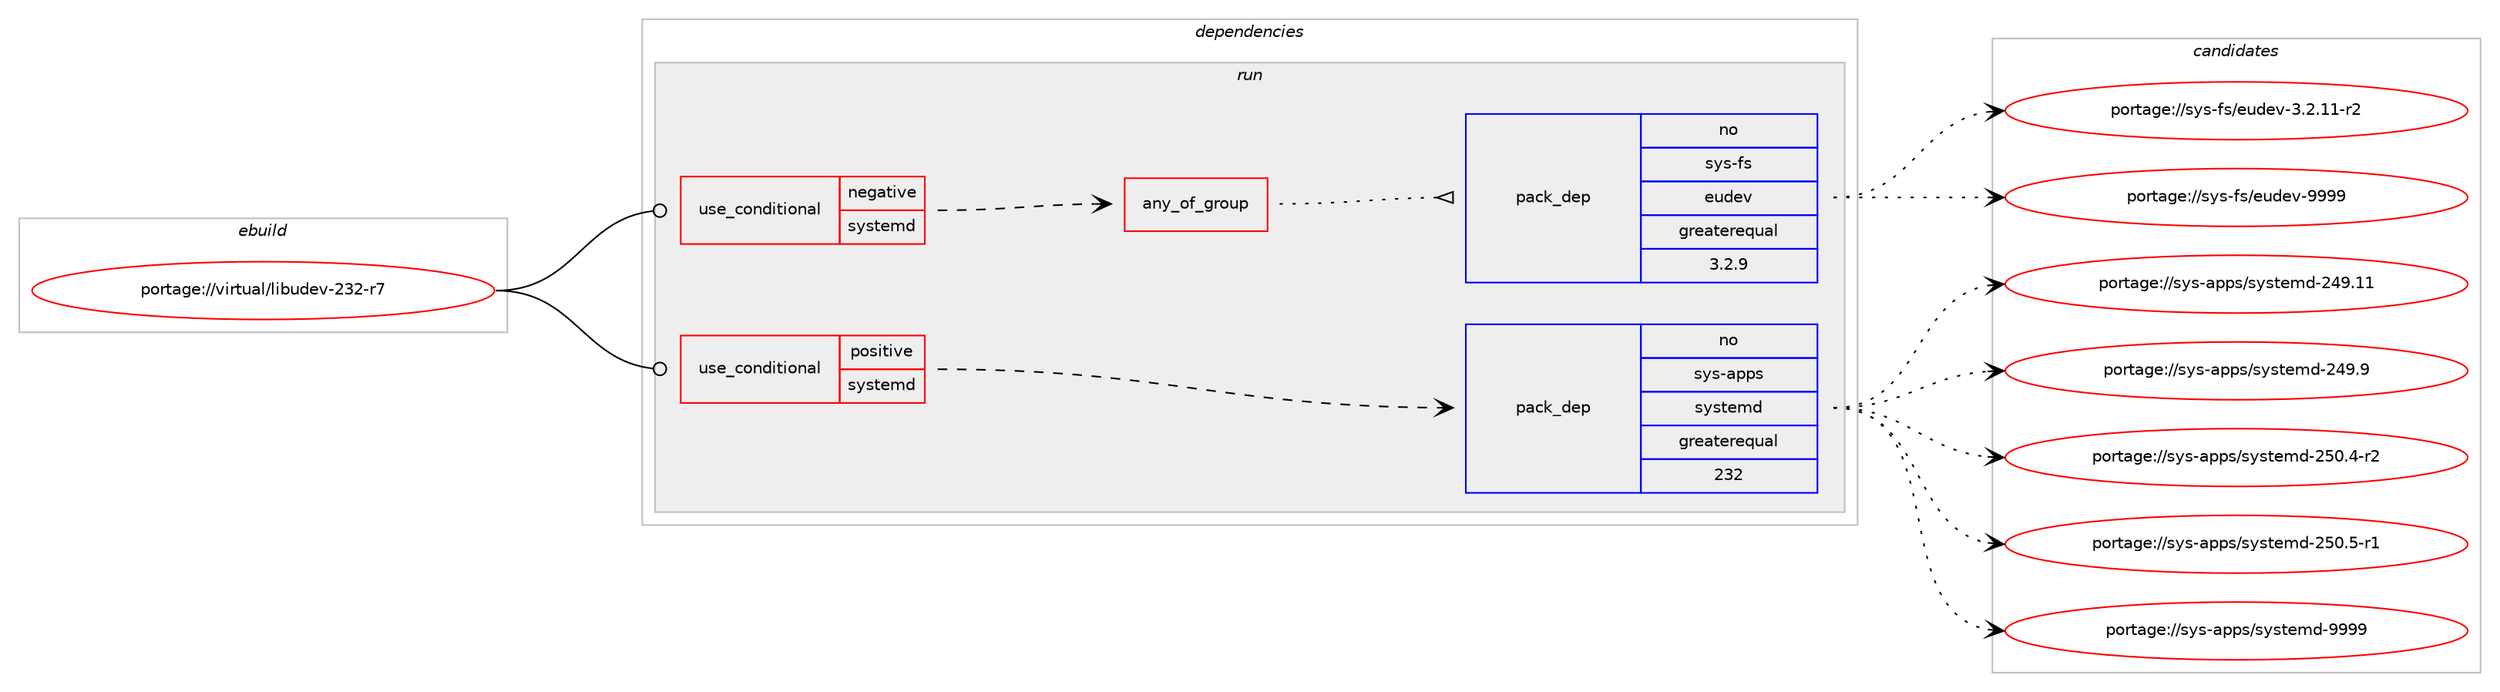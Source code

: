 digraph prolog {

# *************
# Graph options
# *************

newrank=true;
concentrate=true;
compound=true;
graph [rankdir=LR,fontname=Helvetica,fontsize=10,ranksep=1.5];#, ranksep=2.5, nodesep=0.2];
edge  [arrowhead=vee];
node  [fontname=Helvetica,fontsize=10];

# **********
# The ebuild
# **********

subgraph cluster_leftcol {
color=gray;
rank=same;
label=<<i>ebuild</i>>;
id [label="portage://virtual/libudev-232-r7", color=red, width=4, href="../virtual/libudev-232-r7.svg"];
}

# ****************
# The dependencies
# ****************

subgraph cluster_midcol {
color=gray;
label=<<i>dependencies</i>>;
subgraph cluster_compile {
fillcolor="#eeeeee";
style=filled;
label=<<i>compile</i>>;
}
subgraph cluster_compileandrun {
fillcolor="#eeeeee";
style=filled;
label=<<i>compile and run</i>>;
}
subgraph cluster_run {
fillcolor="#eeeeee";
style=filled;
label=<<i>run</i>>;
subgraph cond596 {
dependency1868 [label=<<TABLE BORDER="0" CELLBORDER="1" CELLSPACING="0" CELLPADDING="4"><TR><TD ROWSPAN="3" CELLPADDING="10">use_conditional</TD></TR><TR><TD>negative</TD></TR><TR><TD>systemd</TD></TR></TABLE>>, shape=none, color=red];
subgraph any8 {
dependency1869 [label=<<TABLE BORDER="0" CELLBORDER="1" CELLSPACING="0" CELLPADDING="4"><TR><TD CELLPADDING="10">any_of_group</TD></TR></TABLE>>, shape=none, color=red];# *** BEGIN UNKNOWN DEPENDENCY TYPE (TODO) ***
# dependency1869 -> package_dependency(portage://virtual/libudev-232-r7,run,no,sys-apps,systemd-utils,none,[,,],[],[use(enable(udev),none),use(optenable(abi_x86_32),negative),use(optenable(abi_x86_64),negative),use(optenable(abi_x86_x32),negative),use(optenable(abi_mips_n32),negative),use(optenable(abi_mips_n64),negative),use(optenable(abi_mips_o32),negative),use(optenable(abi_s390_32),negative),use(optenable(abi_s390_64),negative)])
# *** END UNKNOWN DEPENDENCY TYPE (TODO) ***

# *** BEGIN UNKNOWN DEPENDENCY TYPE (TODO) ***
# dependency1869 -> package_dependency(portage://virtual/libudev-232-r7,run,no,sys-fs,udev,none,[,,],[],[use(optenable(abi_x86_32),negative),use(optenable(abi_x86_64),negative),use(optenable(abi_x86_x32),negative),use(optenable(abi_mips_n32),negative),use(optenable(abi_mips_n64),negative),use(optenable(abi_mips_o32),negative),use(optenable(abi_s390_32),negative),use(optenable(abi_s390_64),negative)])
# *** END UNKNOWN DEPENDENCY TYPE (TODO) ***

subgraph pack1266 {
dependency1870 [label=<<TABLE BORDER="0" CELLBORDER="1" CELLSPACING="0" CELLPADDING="4" WIDTH="220"><TR><TD ROWSPAN="6" CELLPADDING="30">pack_dep</TD></TR><TR><TD WIDTH="110">no</TD></TR><TR><TD>sys-fs</TD></TR><TR><TD>eudev</TD></TR><TR><TD>greaterequal</TD></TR><TR><TD>3.2.9</TD></TR></TABLE>>, shape=none, color=blue];
}
dependency1869:e -> dependency1870:w [weight=20,style="dotted",arrowhead="oinv"];
}
dependency1868:e -> dependency1869:w [weight=20,style="dashed",arrowhead="vee"];
}
id:e -> dependency1868:w [weight=20,style="solid",arrowhead="odot"];
subgraph cond597 {
dependency1871 [label=<<TABLE BORDER="0" CELLBORDER="1" CELLSPACING="0" CELLPADDING="4"><TR><TD ROWSPAN="3" CELLPADDING="10">use_conditional</TD></TR><TR><TD>positive</TD></TR><TR><TD>systemd</TD></TR></TABLE>>, shape=none, color=red];
subgraph pack1267 {
dependency1872 [label=<<TABLE BORDER="0" CELLBORDER="1" CELLSPACING="0" CELLPADDING="4" WIDTH="220"><TR><TD ROWSPAN="6" CELLPADDING="30">pack_dep</TD></TR><TR><TD WIDTH="110">no</TD></TR><TR><TD>sys-apps</TD></TR><TR><TD>systemd</TD></TR><TR><TD>greaterequal</TD></TR><TR><TD>232</TD></TR></TABLE>>, shape=none, color=blue];
}
dependency1871:e -> dependency1872:w [weight=20,style="dashed",arrowhead="vee"];
}
id:e -> dependency1871:w [weight=20,style="solid",arrowhead="odot"];
}
}

# **************
# The candidates
# **************

subgraph cluster_choices {
rank=same;
color=gray;
label=<<i>candidates</i>>;

subgraph choice1266 {
color=black;
nodesep=1;
choice1151211154510211547101117100101118455146504649494511450 [label="portage://sys-fs/eudev-3.2.11-r2", color=red, width=4,href="../sys-fs/eudev-3.2.11-r2.svg"];
choice11512111545102115471011171001011184557575757 [label="portage://sys-fs/eudev-9999", color=red, width=4,href="../sys-fs/eudev-9999.svg"];
dependency1870:e -> choice1151211154510211547101117100101118455146504649494511450:w [style=dotted,weight="100"];
dependency1870:e -> choice11512111545102115471011171001011184557575757:w [style=dotted,weight="100"];
}
subgraph choice1267 {
color=black;
nodesep=1;
choice11512111545971121121154711512111511610110910045505257464949 [label="portage://sys-apps/systemd-249.11", color=red, width=4,href="../sys-apps/systemd-249.11.svg"];
choice115121115459711211211547115121115116101109100455052574657 [label="portage://sys-apps/systemd-249.9", color=red, width=4,href="../sys-apps/systemd-249.9.svg"];
choice1151211154597112112115471151211151161011091004550534846524511450 [label="portage://sys-apps/systemd-250.4-r2", color=red, width=4,href="../sys-apps/systemd-250.4-r2.svg"];
choice1151211154597112112115471151211151161011091004550534846534511449 [label="portage://sys-apps/systemd-250.5-r1", color=red, width=4,href="../sys-apps/systemd-250.5-r1.svg"];
choice1151211154597112112115471151211151161011091004557575757 [label="portage://sys-apps/systemd-9999", color=red, width=4,href="../sys-apps/systemd-9999.svg"];
dependency1872:e -> choice11512111545971121121154711512111511610110910045505257464949:w [style=dotted,weight="100"];
dependency1872:e -> choice115121115459711211211547115121115116101109100455052574657:w [style=dotted,weight="100"];
dependency1872:e -> choice1151211154597112112115471151211151161011091004550534846524511450:w [style=dotted,weight="100"];
dependency1872:e -> choice1151211154597112112115471151211151161011091004550534846534511449:w [style=dotted,weight="100"];
dependency1872:e -> choice1151211154597112112115471151211151161011091004557575757:w [style=dotted,weight="100"];
}
}

}
